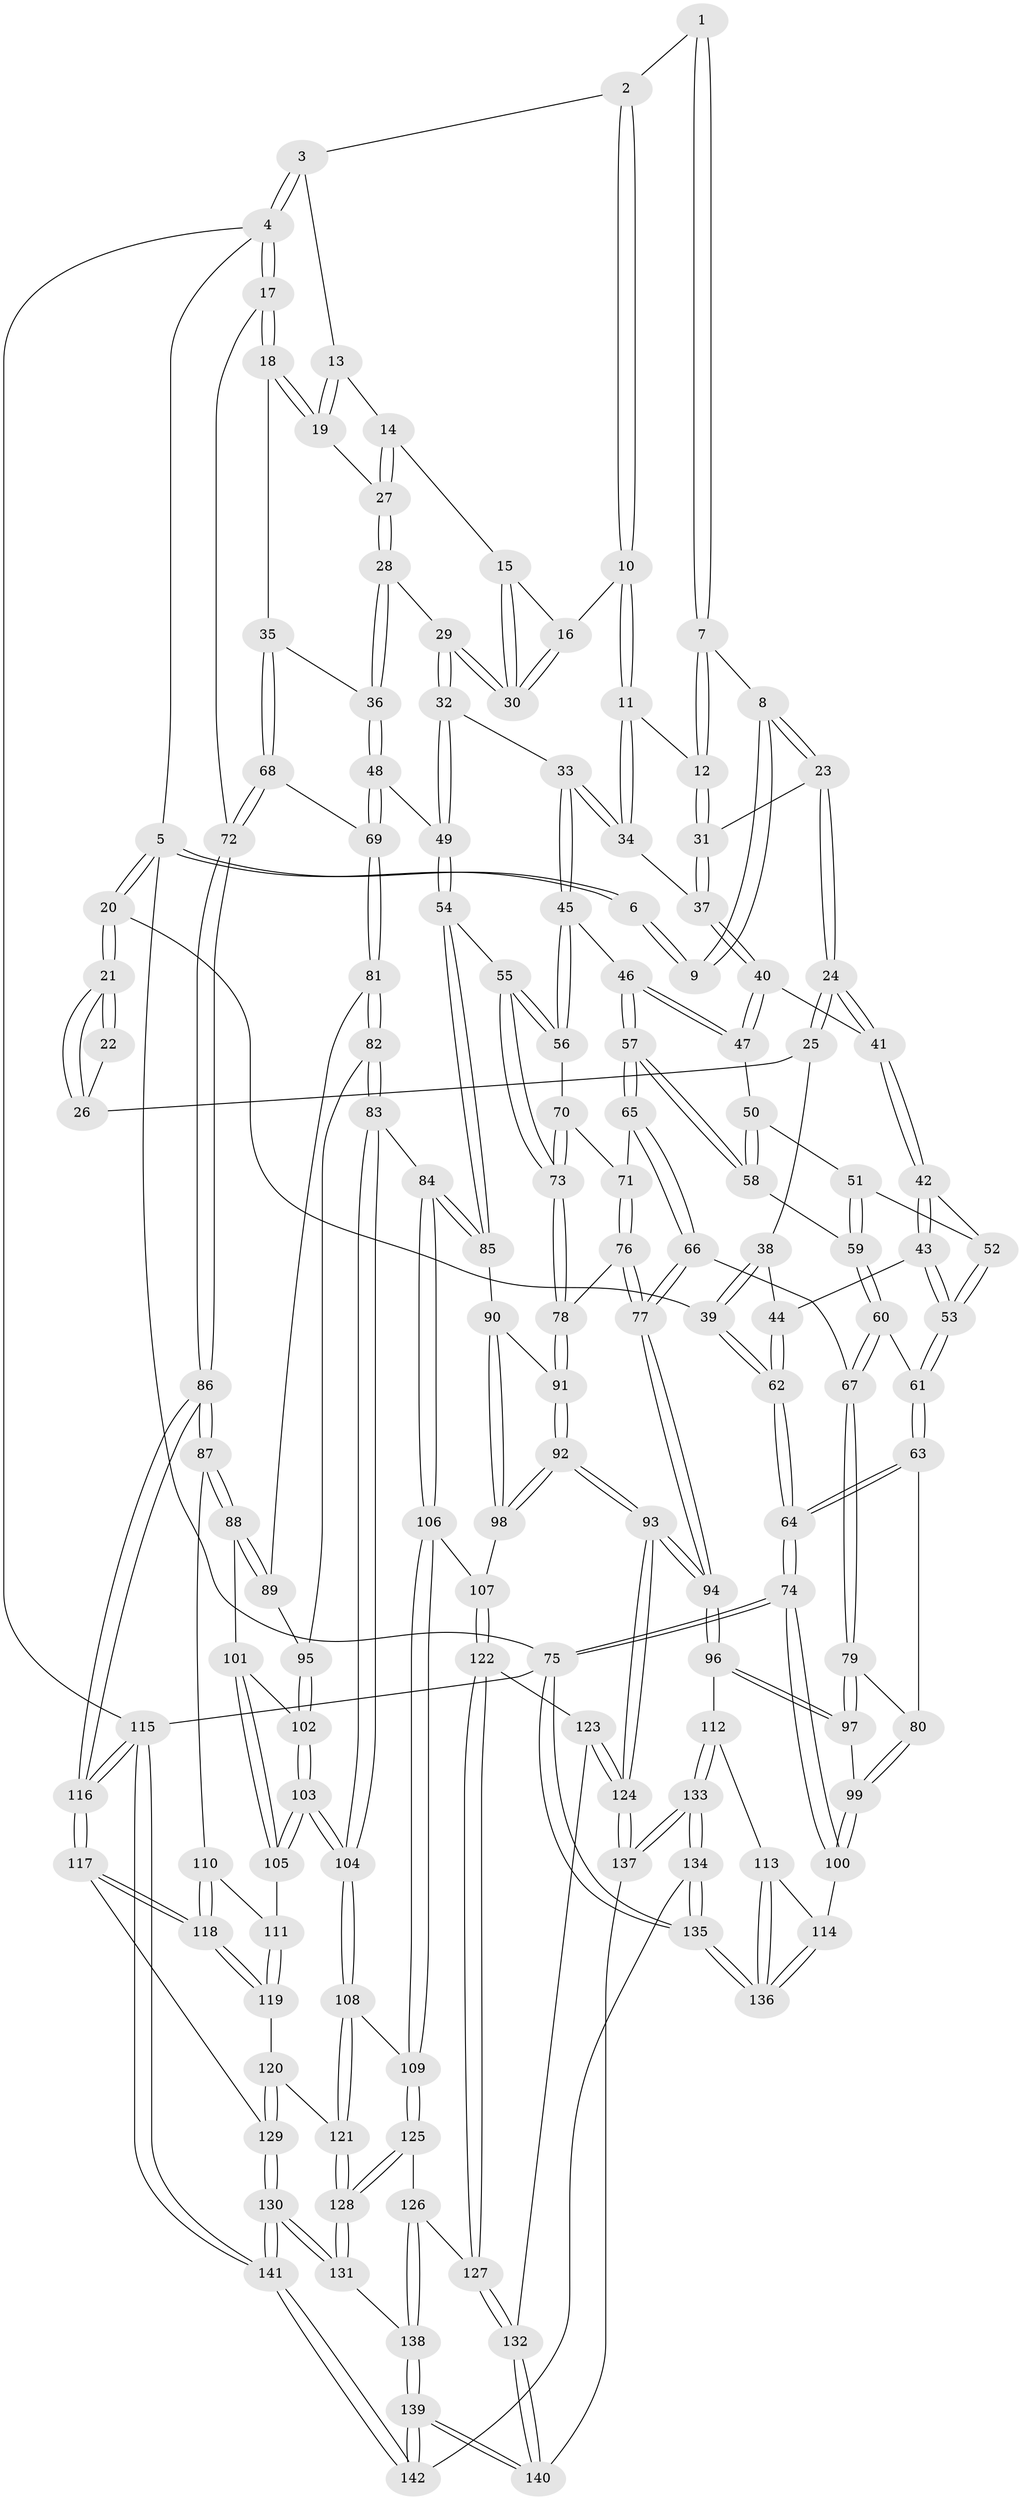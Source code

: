 // Generated by graph-tools (version 1.1) at 2025/27/03/09/25 03:27:13]
// undirected, 142 vertices, 352 edges
graph export_dot {
graph [start="1"]
  node [color=gray90,style=filled];
  1 [pos="+0.21321900974376284+0"];
  2 [pos="+0.4839591846713054+0"];
  3 [pos="+0.8061856888725439+0"];
  4 [pos="+1+0"];
  5 [pos="+0+0"];
  6 [pos="+0.2125033910399748+0"];
  7 [pos="+0.3153641610481056+0.08643396465193012"];
  8 [pos="+0.21632498819428073+0.0825486392893854"];
  9 [pos="+0.202162460600799+0.05403434147325924"];
  10 [pos="+0.4859428578504381+0.0009548455666257295"];
  11 [pos="+0.43616274906585467+0.09699970869069381"];
  12 [pos="+0.35793693280646743+0.104880299136761"];
  13 [pos="+0.7860711181849741+0"];
  14 [pos="+0.7120371509816876+0.05560717226107908"];
  15 [pos="+0.7087644697086725+0.05914923520711659"];
  16 [pos="+0.49124728652352784+0.0040815478694972455"];
  17 [pos="+1+0.14924748824746817"];
  18 [pos="+1+0.16939221646500513"];
  19 [pos="+0.8552398455769644+0.08517402720122692"];
  20 [pos="+0+0"];
  21 [pos="+0+0"];
  22 [pos="+0.1991905377984059+0.054152576972863006"];
  23 [pos="+0.21269449872104043+0.09148031659346131"];
  24 [pos="+0.14867808701616228+0.18249903746221421"];
  25 [pos="+0.12582753471688177+0.17510416921603403"];
  26 [pos="+0.03915831628584148+0.09824764744668789"];
  27 [pos="+0.8209269623100006+0.1177893076564779"];
  28 [pos="+0.7723240502146025+0.25224439794990394"];
  29 [pos="+0.6770512190599132+0.19777613764037544"];
  30 [pos="+0.6741790866245116+0.17600693901182268"];
  31 [pos="+0.28282120887233836+0.2004565569158217"];
  32 [pos="+0.516402668414867+0.26976322138633535"];
  33 [pos="+0.4937335716706152+0.2666529173753439"];
  34 [pos="+0.4690855193511644+0.21614893817318567"];
  35 [pos="+0.8875651999986921+0.2912960302575104"];
  36 [pos="+0.8145584518977879+0.30826661751666307"];
  37 [pos="+0.26976899459497494+0.23294279981596683"];
  38 [pos="+0.05264742730708512+0.23450687826408464"];
  39 [pos="+0+0.10282013629646736"];
  40 [pos="+0.23583403070743836+0.2745092498027547"];
  41 [pos="+0.20337418330107215+0.2752812030841908"];
  42 [pos="+0.19558348989073004+0.28414968991294864"];
  43 [pos="+0.0742368640116177+0.3378954131059161"];
  44 [pos="+0.0692808808286148+0.33704005465976117"];
  45 [pos="+0.4201518330533693+0.3534351443214838"];
  46 [pos="+0.3880929362630779+0.3594153103638438"];
  47 [pos="+0.31298281671787365+0.33236513008336066"];
  48 [pos="+0.7639236755337826+0.43643091049663185"];
  49 [pos="+0.6761630492234078+0.46517094166388223"];
  50 [pos="+0.2735832336230585+0.38931969614143697"];
  51 [pos="+0.21891729393888223+0.39850801559167554"];
  52 [pos="+0.19550919588450058+0.34761240811444755"];
  53 [pos="+0.13260786772470917+0.4794535328203957"];
  54 [pos="+0.6418006044922233+0.5025301519295137"];
  55 [pos="+0.5426046003513031+0.48940740003013794"];
  56 [pos="+0.452057127406719+0.42262469421634924"];
  57 [pos="+0.3191960845593334+0.4780704829009483"];
  58 [pos="+0.25795008147461274+0.428889757903773"];
  59 [pos="+0.22478872971081976+0.43292374314428195"];
  60 [pos="+0.15988245225750028+0.5091957450049297"];
  61 [pos="+0.1344201262906469+0.4960527293537224"];
  62 [pos="+0+0.39461471794606673"];
  63 [pos="+0+0.5385703009701852"];
  64 [pos="+0+0.5195053564261609"];
  65 [pos="+0.3189567433315592+0.47991035521696845"];
  66 [pos="+0.2105913314011133+0.557050439739846"];
  67 [pos="+0.2010603396107875+0.5555846070285101"];
  68 [pos="+0.9670217433384286+0.4464920143034411"];
  69 [pos="+0.8127281698751881+0.48822028184611216"];
  70 [pos="+0.42566611258044174+0.4921140913315083"];
  71 [pos="+0.3402260552761607+0.5007557578351958"];
  72 [pos="+1+0.5213255954815542"];
  73 [pos="+0.43726593108168604+0.5782797490911935"];
  74 [pos="+0+0.8728895182572194"];
  75 [pos="+0+1"];
  76 [pos="+0.3730475922633747+0.5717763239273685"];
  77 [pos="+0.29733523011988927+0.6302767301549763"];
  78 [pos="+0.4372254681473543+0.5783784036151787"];
  79 [pos="+0.18913717173387717+0.5769816571655431"];
  80 [pos="+0.07636210293299868+0.6444849544765606"];
  81 [pos="+0.8241967797269146+0.5076797881121609"];
  82 [pos="+0.7172280640219708+0.6473078448857605"];
  83 [pos="+0.653944918871562+0.6344601478225936"];
  84 [pos="+0.6345193508601209+0.6231457932221751"];
  85 [pos="+0.6258489503060115+0.6007323980175086"];
  86 [pos="+1+0.5904888840540654"];
  87 [pos="+0.9225985328669621+0.6234985108212631"];
  88 [pos="+0.9009980297654736+0.6074827788820412"];
  89 [pos="+0.8517544768438745+0.5491239829742113"];
  90 [pos="+0.5223639800528366+0.6236106485205823"];
  91 [pos="+0.4492350554379423+0.6022783148157669"];
  92 [pos="+0.4009306995944751+0.73576272225482"];
  93 [pos="+0.33924728818851774+0.7829240177994549"];
  94 [pos="+0.3263979120953618+0.7763743011809274"];
  95 [pos="+0.7250793749903968+0.6499844422399463"];
  96 [pos="+0.24202979054027327+0.7833019806149535"];
  97 [pos="+0.1693037941214273+0.6936200561266871"];
  98 [pos="+0.5008328027440251+0.7246229093718832"];
  99 [pos="+0.08713757611469572+0.6921881152086624"];
  100 [pos="+0.014999040292740183+0.799432490743986"];
  101 [pos="+0.7694598927714983+0.6641171838448782"];
  102 [pos="+0.7446218833846324+0.6632462630976951"];
  103 [pos="+0.7478310192111657+0.7463100405470016"];
  104 [pos="+0.7299062784720676+0.7754468611439043"];
  105 [pos="+0.7921107515863379+0.7170695199812721"];
  106 [pos="+0.5910711886857167+0.7417583334599359"];
  107 [pos="+0.5623975208232718+0.7508002970038747"];
  108 [pos="+0.7286971043036823+0.7841626452938254"];
  109 [pos="+0.6408693214091553+0.7879298241199365"];
  110 [pos="+0.9151708745585726+0.6438038538805537"];
  111 [pos="+0.8684289248621649+0.7096271461771971"];
  112 [pos="+0.20300892800251086+0.8094594536432114"];
  113 [pos="+0.1996288656861186+0.8106813102338797"];
  114 [pos="+0.10875876017548969+0.8245874970707465"];
  115 [pos="+1+1"];
  116 [pos="+1+0.8386780494268328"];
  117 [pos="+0.9810635975365929+0.8498272866416076"];
  118 [pos="+0.9663064955812001+0.8338923234839433"];
  119 [pos="+0.8516516786632892+0.7862399033536925"];
  120 [pos="+0.8190677386969448+0.815621324938265"];
  121 [pos="+0.7364879171314639+0.7941581823013197"];
  122 [pos="+0.5298767784893322+0.825119053192553"];
  123 [pos="+0.502208517175921+0.8357785838709879"];
  124 [pos="+0.36875148509125605+0.8444961510124356"];
  125 [pos="+0.619384253830811+0.8715542930106308"];
  126 [pos="+0.6105177599777274+0.8766596400290156"];
  127 [pos="+0.5793543263793192+0.86845548046136"];
  128 [pos="+0.7106274219949276+0.9043156851325411"];
  129 [pos="+0.8536268307654287+0.9726519852221599"];
  130 [pos="+0.8141789464805153+1"];
  131 [pos="+0.7245452273689055+0.9327897112890164"];
  132 [pos="+0.5271119897056015+0.9114203483439689"];
  133 [pos="+0.24463115530108892+1"];
  134 [pos="+0.19040801761888496+1"];
  135 [pos="+0.12946696343146716+1"];
  136 [pos="+0.13466927346398588+1"];
  137 [pos="+0.369714884358474+0.860136390340871"];
  138 [pos="+0.5995468641700669+0.9355354483500246"];
  139 [pos="+0.5518516324878913+1"];
  140 [pos="+0.5011239288721416+0.9766142816732205"];
  141 [pos="+0.8117312376682133+1"];
  142 [pos="+0.5837785173774778+1"];
  1 -- 2;
  1 -- 7;
  1 -- 7;
  2 -- 3;
  2 -- 10;
  2 -- 10;
  3 -- 4;
  3 -- 4;
  3 -- 13;
  4 -- 5;
  4 -- 17;
  4 -- 17;
  4 -- 115;
  5 -- 6;
  5 -- 6;
  5 -- 20;
  5 -- 20;
  5 -- 75;
  6 -- 9;
  6 -- 9;
  7 -- 8;
  7 -- 12;
  7 -- 12;
  8 -- 9;
  8 -- 9;
  8 -- 23;
  8 -- 23;
  10 -- 11;
  10 -- 11;
  10 -- 16;
  11 -- 12;
  11 -- 34;
  11 -- 34;
  12 -- 31;
  12 -- 31;
  13 -- 14;
  13 -- 19;
  13 -- 19;
  14 -- 15;
  14 -- 27;
  14 -- 27;
  15 -- 16;
  15 -- 30;
  15 -- 30;
  16 -- 30;
  16 -- 30;
  17 -- 18;
  17 -- 18;
  17 -- 72;
  18 -- 19;
  18 -- 19;
  18 -- 35;
  19 -- 27;
  20 -- 21;
  20 -- 21;
  20 -- 39;
  21 -- 22;
  21 -- 22;
  21 -- 26;
  21 -- 26;
  22 -- 26;
  23 -- 24;
  23 -- 24;
  23 -- 31;
  24 -- 25;
  24 -- 25;
  24 -- 41;
  24 -- 41;
  25 -- 26;
  25 -- 38;
  27 -- 28;
  27 -- 28;
  28 -- 29;
  28 -- 36;
  28 -- 36;
  29 -- 30;
  29 -- 30;
  29 -- 32;
  29 -- 32;
  31 -- 37;
  31 -- 37;
  32 -- 33;
  32 -- 49;
  32 -- 49;
  33 -- 34;
  33 -- 34;
  33 -- 45;
  33 -- 45;
  34 -- 37;
  35 -- 36;
  35 -- 68;
  35 -- 68;
  36 -- 48;
  36 -- 48;
  37 -- 40;
  37 -- 40;
  38 -- 39;
  38 -- 39;
  38 -- 44;
  39 -- 62;
  39 -- 62;
  40 -- 41;
  40 -- 47;
  40 -- 47;
  41 -- 42;
  41 -- 42;
  42 -- 43;
  42 -- 43;
  42 -- 52;
  43 -- 44;
  43 -- 53;
  43 -- 53;
  44 -- 62;
  44 -- 62;
  45 -- 46;
  45 -- 56;
  45 -- 56;
  46 -- 47;
  46 -- 47;
  46 -- 57;
  46 -- 57;
  47 -- 50;
  48 -- 49;
  48 -- 69;
  48 -- 69;
  49 -- 54;
  49 -- 54;
  50 -- 51;
  50 -- 58;
  50 -- 58;
  51 -- 52;
  51 -- 59;
  51 -- 59;
  52 -- 53;
  52 -- 53;
  53 -- 61;
  53 -- 61;
  54 -- 55;
  54 -- 85;
  54 -- 85;
  55 -- 56;
  55 -- 56;
  55 -- 73;
  55 -- 73;
  56 -- 70;
  57 -- 58;
  57 -- 58;
  57 -- 65;
  57 -- 65;
  58 -- 59;
  59 -- 60;
  59 -- 60;
  60 -- 61;
  60 -- 67;
  60 -- 67;
  61 -- 63;
  61 -- 63;
  62 -- 64;
  62 -- 64;
  63 -- 64;
  63 -- 64;
  63 -- 80;
  64 -- 74;
  64 -- 74;
  65 -- 66;
  65 -- 66;
  65 -- 71;
  66 -- 67;
  66 -- 77;
  66 -- 77;
  67 -- 79;
  67 -- 79;
  68 -- 69;
  68 -- 72;
  68 -- 72;
  69 -- 81;
  69 -- 81;
  70 -- 71;
  70 -- 73;
  70 -- 73;
  71 -- 76;
  71 -- 76;
  72 -- 86;
  72 -- 86;
  73 -- 78;
  73 -- 78;
  74 -- 75;
  74 -- 75;
  74 -- 100;
  74 -- 100;
  75 -- 135;
  75 -- 135;
  75 -- 115;
  76 -- 77;
  76 -- 77;
  76 -- 78;
  77 -- 94;
  77 -- 94;
  78 -- 91;
  78 -- 91;
  79 -- 80;
  79 -- 97;
  79 -- 97;
  80 -- 99;
  80 -- 99;
  81 -- 82;
  81 -- 82;
  81 -- 89;
  82 -- 83;
  82 -- 83;
  82 -- 95;
  83 -- 84;
  83 -- 104;
  83 -- 104;
  84 -- 85;
  84 -- 85;
  84 -- 106;
  84 -- 106;
  85 -- 90;
  86 -- 87;
  86 -- 87;
  86 -- 116;
  86 -- 116;
  87 -- 88;
  87 -- 88;
  87 -- 110;
  88 -- 89;
  88 -- 89;
  88 -- 101;
  89 -- 95;
  90 -- 91;
  90 -- 98;
  90 -- 98;
  91 -- 92;
  91 -- 92;
  92 -- 93;
  92 -- 93;
  92 -- 98;
  92 -- 98;
  93 -- 94;
  93 -- 94;
  93 -- 124;
  93 -- 124;
  94 -- 96;
  94 -- 96;
  95 -- 102;
  95 -- 102;
  96 -- 97;
  96 -- 97;
  96 -- 112;
  97 -- 99;
  98 -- 107;
  99 -- 100;
  99 -- 100;
  100 -- 114;
  101 -- 102;
  101 -- 105;
  101 -- 105;
  102 -- 103;
  102 -- 103;
  103 -- 104;
  103 -- 104;
  103 -- 105;
  103 -- 105;
  104 -- 108;
  104 -- 108;
  105 -- 111;
  106 -- 107;
  106 -- 109;
  106 -- 109;
  107 -- 122;
  107 -- 122;
  108 -- 109;
  108 -- 121;
  108 -- 121;
  109 -- 125;
  109 -- 125;
  110 -- 111;
  110 -- 118;
  110 -- 118;
  111 -- 119;
  111 -- 119;
  112 -- 113;
  112 -- 133;
  112 -- 133;
  113 -- 114;
  113 -- 136;
  113 -- 136;
  114 -- 136;
  114 -- 136;
  115 -- 116;
  115 -- 116;
  115 -- 141;
  115 -- 141;
  116 -- 117;
  116 -- 117;
  117 -- 118;
  117 -- 118;
  117 -- 129;
  118 -- 119;
  118 -- 119;
  119 -- 120;
  120 -- 121;
  120 -- 129;
  120 -- 129;
  121 -- 128;
  121 -- 128;
  122 -- 123;
  122 -- 127;
  122 -- 127;
  123 -- 124;
  123 -- 124;
  123 -- 132;
  124 -- 137;
  124 -- 137;
  125 -- 126;
  125 -- 128;
  125 -- 128;
  126 -- 127;
  126 -- 138;
  126 -- 138;
  127 -- 132;
  127 -- 132;
  128 -- 131;
  128 -- 131;
  129 -- 130;
  129 -- 130;
  130 -- 131;
  130 -- 131;
  130 -- 141;
  130 -- 141;
  131 -- 138;
  132 -- 140;
  132 -- 140;
  133 -- 134;
  133 -- 134;
  133 -- 137;
  133 -- 137;
  134 -- 135;
  134 -- 135;
  134 -- 142;
  135 -- 136;
  135 -- 136;
  137 -- 140;
  138 -- 139;
  138 -- 139;
  139 -- 140;
  139 -- 140;
  139 -- 142;
  139 -- 142;
  141 -- 142;
  141 -- 142;
}
